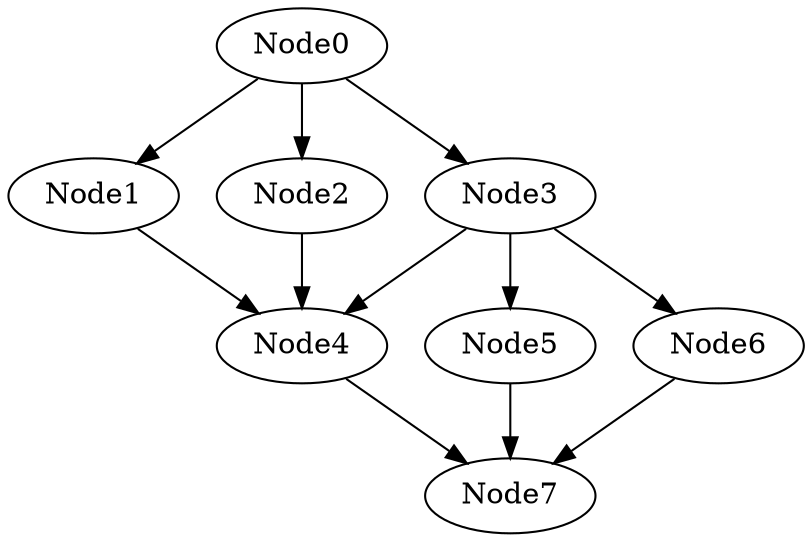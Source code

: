 // The Round Table
digraph {
	Node0
	Node1
	Node2
	Node3
	Node4
	Node4
	Node4
	Node4
	Node0 -> Node1

	Node0 -> Node3

	Node0 -> Node2

	Node1 -> Node4

	Node2 -> Node4

	Node3 -> Node4

	Node3 -> Node5

	Node3 -> Node6

	Node4 -> Node7

	Node5 -> Node7

	Node6 -> Node7

}
